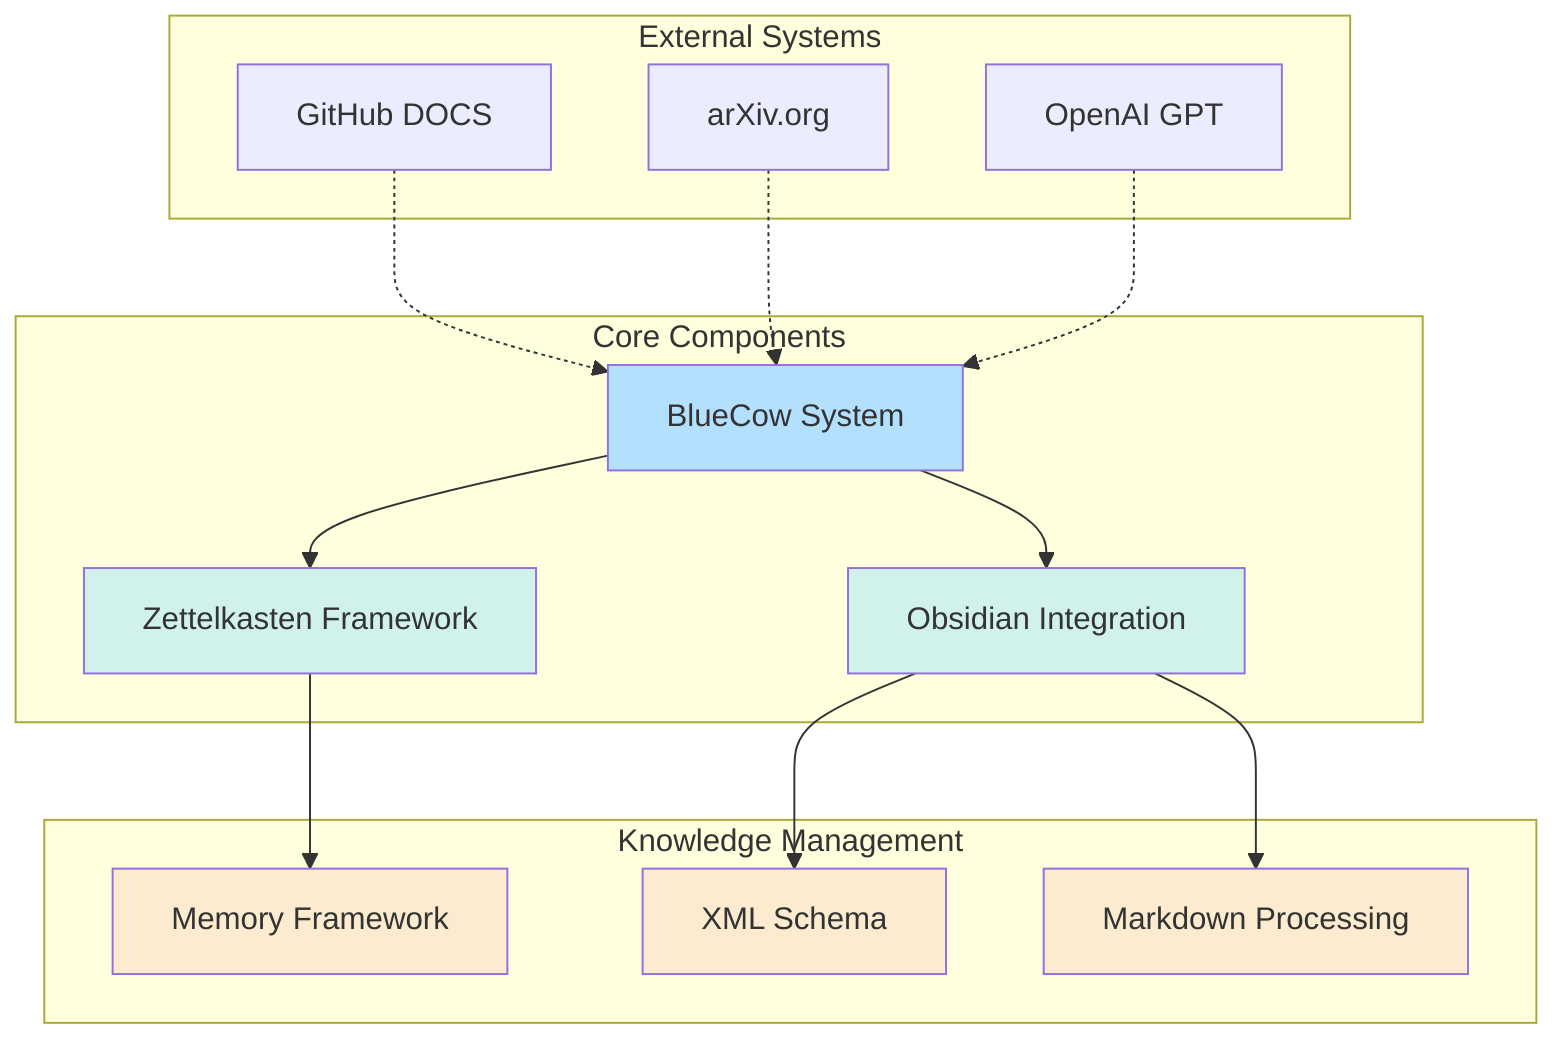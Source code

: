 graph TD
    subgraph Core Components
        BC[BlueCow System]
        ZK[Zettelkasten Framework]
        OB[Obsidian Integration]
    end

    subgraph External Systems
        GH[GitHub DOCS]
        AX[arXiv.org]
        GPT[OpenAI GPT]
    end

    subgraph Knowledge Management
        MF[Memory Framework]
        XML[XML Schema]
        MD[Markdown Processing]
    end

    BC --> ZK
    BC --> OB
    ZK --> MF
    OB --> XML
    OB --> MD
    GH -.-> BC
    AX -.-> BC
    GPT -.-> BC

    style BC fill:#b3e0ff
    style ZK fill:#d1f2eb
    style OB fill:#d1f2eb
    style MF fill:#fdebd0
    style XML fill:#fdebd0
    style MD fill:#fdebd0